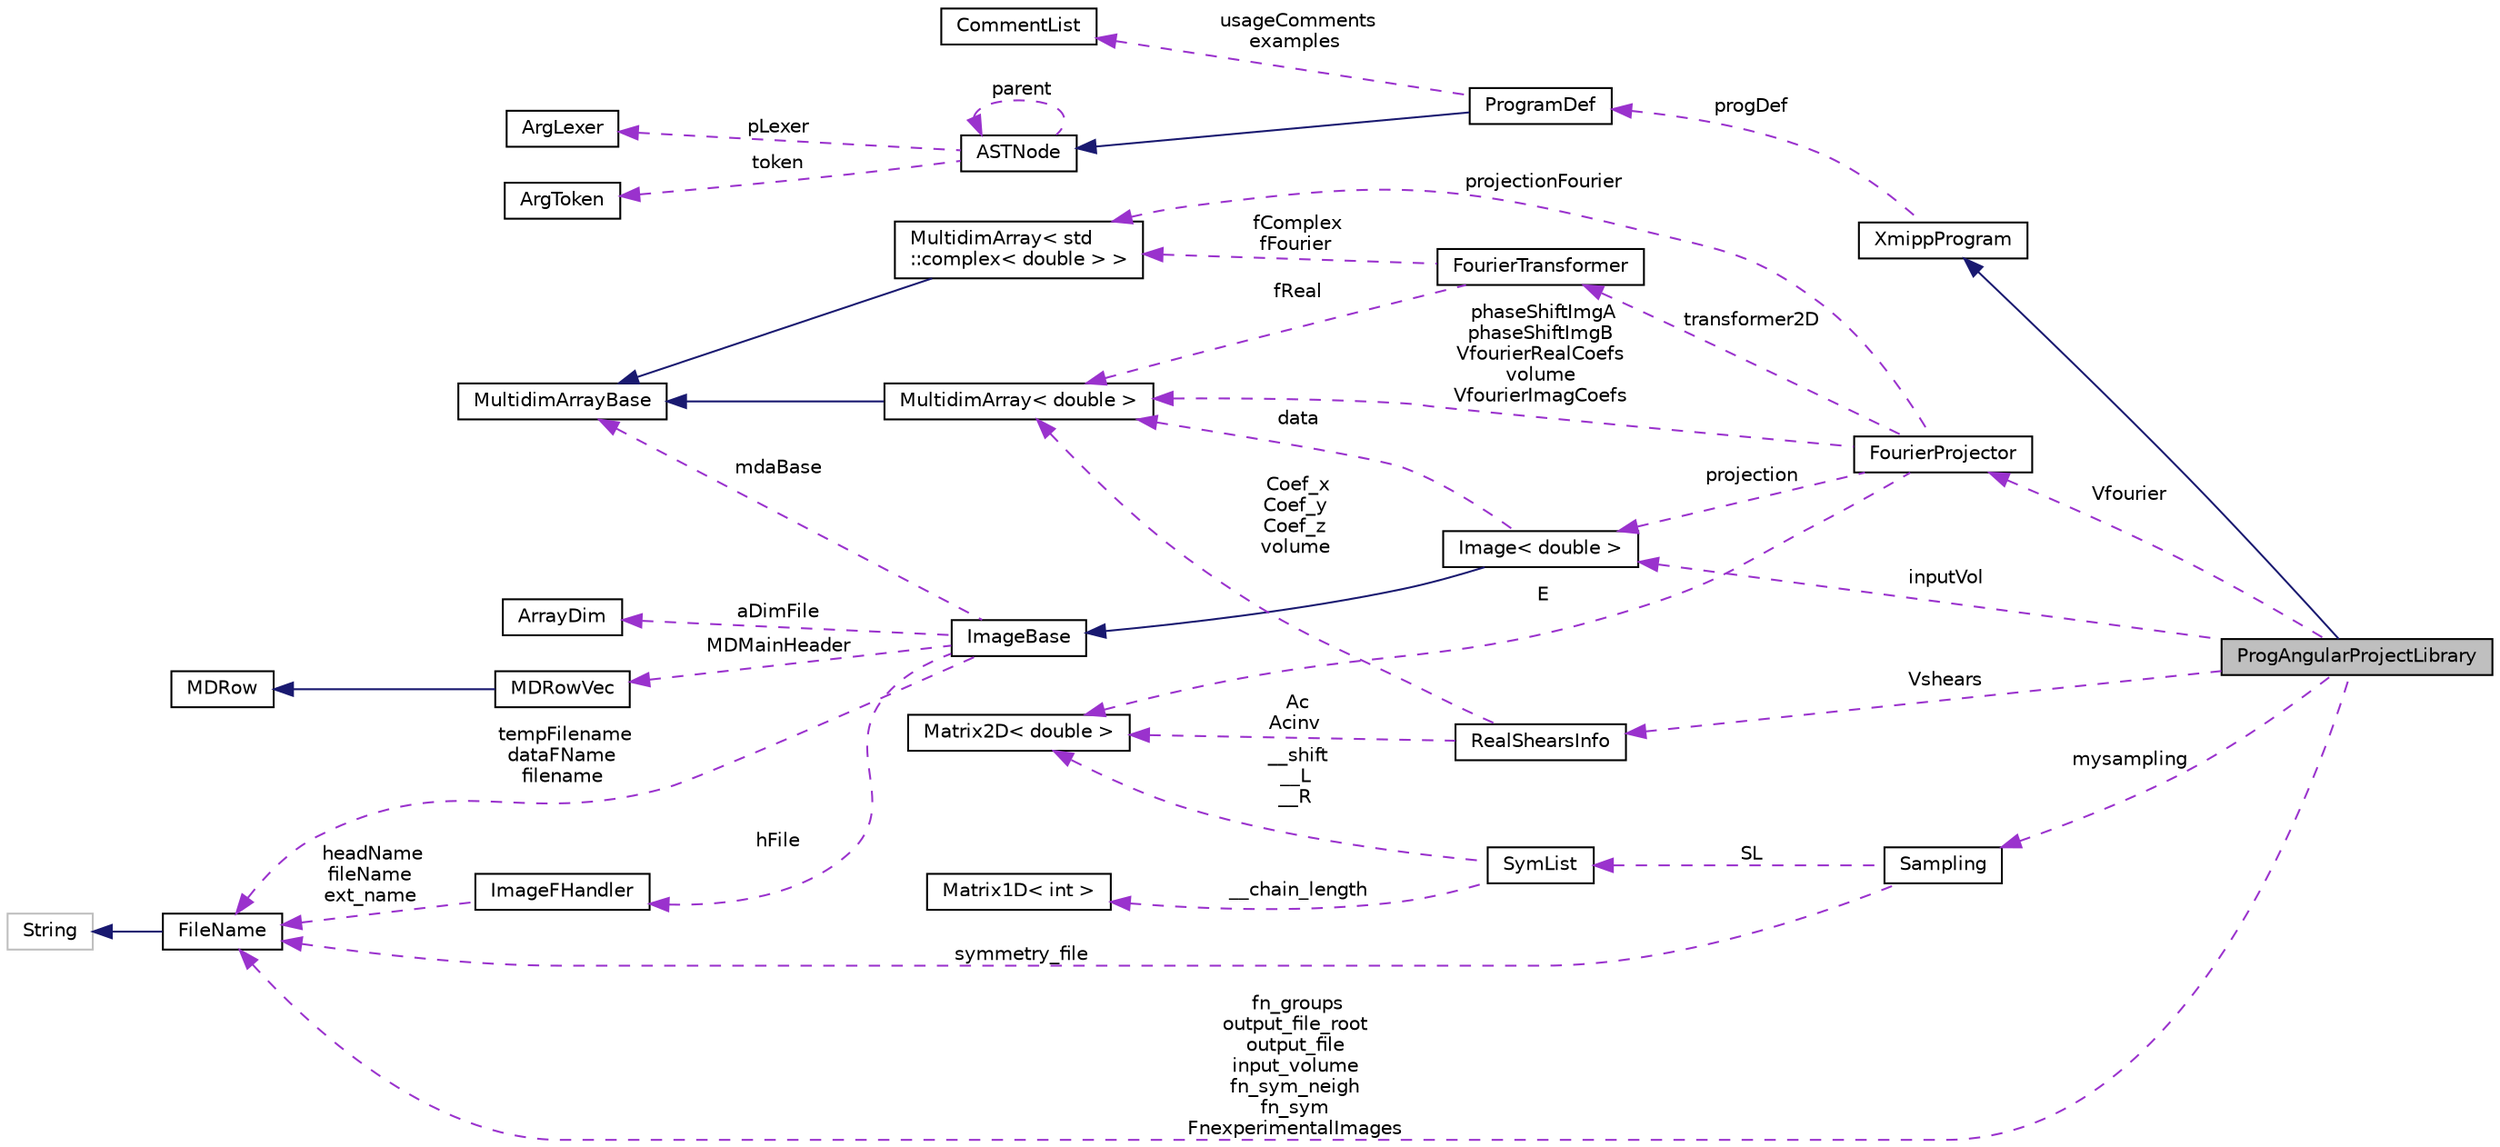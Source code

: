 digraph "ProgAngularProjectLibrary"
{
  edge [fontname="Helvetica",fontsize="10",labelfontname="Helvetica",labelfontsize="10"];
  node [fontname="Helvetica",fontsize="10",shape=record];
  rankdir="LR";
  Node3 [label="ProgAngularProjectLibrary",height=0.2,width=0.4,color="black", fillcolor="grey75", style="filled", fontcolor="black"];
  Node4 -> Node3 [dir="back",color="midnightblue",fontsize="10",style="solid",fontname="Helvetica"];
  Node4 [label="XmippProgram",height=0.2,width=0.4,color="black", fillcolor="white", style="filled",URL="$classXmippProgram.html"];
  Node5 -> Node4 [dir="back",color="darkorchid3",fontsize="10",style="dashed",label=" progDef" ,fontname="Helvetica"];
  Node5 [label="ProgramDef",height=0.2,width=0.4,color="black", fillcolor="white", style="filled",URL="$classProgramDef.html"];
  Node6 -> Node5 [dir="back",color="midnightblue",fontsize="10",style="solid",fontname="Helvetica"];
  Node6 [label="ASTNode",height=0.2,width=0.4,color="black", fillcolor="white", style="filled",URL="$classASTNode.html"];
  Node7 -> Node6 [dir="back",color="darkorchid3",fontsize="10",style="dashed",label=" token" ,fontname="Helvetica"];
  Node7 [label="ArgToken",height=0.2,width=0.4,color="black", fillcolor="white", style="filled",URL="$classArgToken.html"];
  Node8 -> Node6 [dir="back",color="darkorchid3",fontsize="10",style="dashed",label=" pLexer" ,fontname="Helvetica"];
  Node8 [label="ArgLexer",height=0.2,width=0.4,color="black", fillcolor="white", style="filled",URL="$classArgLexer.html"];
  Node6 -> Node6 [dir="back",color="darkorchid3",fontsize="10",style="dashed",label=" parent" ,fontname="Helvetica"];
  Node9 -> Node5 [dir="back",color="darkorchid3",fontsize="10",style="dashed",label=" usageComments\nexamples" ,fontname="Helvetica"];
  Node9 [label="CommentList",height=0.2,width=0.4,color="black", fillcolor="white", style="filled",URL="$classCommentList.html"];
  Node10 -> Node3 [dir="back",color="darkorchid3",fontsize="10",style="dashed",label=" inputVol" ,fontname="Helvetica"];
  Node10 [label="Image\< double \>",height=0.2,width=0.4,color="black", fillcolor="white", style="filled",URL="$classImage.html"];
  Node11 -> Node10 [dir="back",color="midnightblue",fontsize="10",style="solid",fontname="Helvetica"];
  Node11 [label="ImageBase",height=0.2,width=0.4,color="black", fillcolor="white", style="filled",URL="$classImageBase.html",tooltip="Image base class. "];
  Node12 -> Node11 [dir="back",color="darkorchid3",fontsize="10",style="dashed",label=" mdaBase" ,fontname="Helvetica"];
  Node12 [label="MultidimArrayBase",height=0.2,width=0.4,color="black", fillcolor="white", style="filled",URL="$classMultidimArrayBase.html"];
  Node13 -> Node11 [dir="back",color="darkorchid3",fontsize="10",style="dashed",label=" MDMainHeader" ,fontname="Helvetica"];
  Node13 [label="MDRowVec",height=0.2,width=0.4,color="black", fillcolor="white", style="filled",URL="$classMDRowVec.html"];
  Node14 -> Node13 [dir="back",color="midnightblue",fontsize="10",style="solid",fontname="Helvetica"];
  Node14 [label="MDRow",height=0.2,width=0.4,color="black", fillcolor="white", style="filled",URL="$classMDRow.html"];
  Node15 -> Node11 [dir="back",color="darkorchid3",fontsize="10",style="dashed",label=" hFile" ,fontname="Helvetica"];
  Node15 [label="ImageFHandler",height=0.2,width=0.4,color="black", fillcolor="white", style="filled",URL="$structImageFHandler.html"];
  Node16 -> Node15 [dir="back",color="darkorchid3",fontsize="10",style="dashed",label=" headName\nfileName\next_name" ,fontname="Helvetica"];
  Node16 [label="FileName",height=0.2,width=0.4,color="black", fillcolor="white", style="filled",URL="$classFileName.html"];
  Node17 -> Node16 [dir="back",color="midnightblue",fontsize="10",style="solid",fontname="Helvetica"];
  Node17 [label="String",height=0.2,width=0.4,color="grey75", fillcolor="white", style="filled"];
  Node18 -> Node11 [dir="back",color="darkorchid3",fontsize="10",style="dashed",label=" aDimFile" ,fontname="Helvetica"];
  Node18 [label="ArrayDim",height=0.2,width=0.4,color="black", fillcolor="white", style="filled",URL="$structArrayDim.html"];
  Node16 -> Node11 [dir="back",color="darkorchid3",fontsize="10",style="dashed",label=" tempFilename\ndataFName\nfilename" ,fontname="Helvetica"];
  Node19 -> Node10 [dir="back",color="darkorchid3",fontsize="10",style="dashed",label=" data" ,fontname="Helvetica"];
  Node19 [label="MultidimArray\< double \>",height=0.2,width=0.4,color="black", fillcolor="white", style="filled",URL="$classMultidimArray.html"];
  Node12 -> Node19 [dir="back",color="midnightblue",fontsize="10",style="solid",fontname="Helvetica"];
  Node20 -> Node3 [dir="back",color="darkorchid3",fontsize="10",style="dashed",label=" Vfourier" ,fontname="Helvetica"];
  Node20 [label="FourierProjector",height=0.2,width=0.4,color="black", fillcolor="white", style="filled",URL="$classFourierProjector.html"];
  Node21 -> Node20 [dir="back",color="darkorchid3",fontsize="10",style="dashed",label=" transformer2D" ,fontname="Helvetica"];
  Node21 [label="FourierTransformer",height=0.2,width=0.4,color="black", fillcolor="white", style="filled",URL="$classFourierTransformer.html"];
  Node19 -> Node21 [dir="back",color="darkorchid3",fontsize="10",style="dashed",label=" fReal" ,fontname="Helvetica"];
  Node22 -> Node21 [dir="back",color="darkorchid3",fontsize="10",style="dashed",label=" fComplex\nfFourier" ,fontname="Helvetica"];
  Node22 [label="MultidimArray\< std\l::complex\< double \> \>",height=0.2,width=0.4,color="black", fillcolor="white", style="filled",URL="$classMultidimArray.html"];
  Node12 -> Node22 [dir="back",color="midnightblue",fontsize="10",style="solid",fontname="Helvetica"];
  Node23 -> Node20 [dir="back",color="darkorchid3",fontsize="10",style="dashed",label=" E" ,fontname="Helvetica"];
  Node23 [label="Matrix2D\< double \>",height=0.2,width=0.4,color="black", fillcolor="white", style="filled",URL="$classMatrix2D.html"];
  Node10 -> Node20 [dir="back",color="darkorchid3",fontsize="10",style="dashed",label=" projection" ,fontname="Helvetica"];
  Node19 -> Node20 [dir="back",color="darkorchid3",fontsize="10",style="dashed",label=" phaseShiftImgA\nphaseShiftImgB\nVfourierRealCoefs\nvolume\nVfourierImagCoefs" ,fontname="Helvetica"];
  Node22 -> Node20 [dir="back",color="darkorchid3",fontsize="10",style="dashed",label=" projectionFourier" ,fontname="Helvetica"];
  Node24 -> Node3 [dir="back",color="darkorchid3",fontsize="10",style="dashed",label=" mysampling" ,fontname="Helvetica"];
  Node24 [label="Sampling",height=0.2,width=0.4,color="black", fillcolor="white", style="filled",URL="$classSampling.html"];
  Node25 -> Node24 [dir="back",color="darkorchid3",fontsize="10",style="dashed",label=" SL" ,fontname="Helvetica"];
  Node25 [label="SymList",height=0.2,width=0.4,color="black", fillcolor="white", style="filled",URL="$classSymList.html"];
  Node23 -> Node25 [dir="back",color="darkorchid3",fontsize="10",style="dashed",label=" __shift\n__L\n__R" ,fontname="Helvetica"];
  Node26 -> Node25 [dir="back",color="darkorchid3",fontsize="10",style="dashed",label=" __chain_length" ,fontname="Helvetica"];
  Node26 [label="Matrix1D\< int \>",height=0.2,width=0.4,color="black", fillcolor="white", style="filled",URL="$classMatrix1D.html"];
  Node16 -> Node24 [dir="back",color="darkorchid3",fontsize="10",style="dashed",label=" symmetry_file" ,fontname="Helvetica"];
  Node27 -> Node3 [dir="back",color="darkorchid3",fontsize="10",style="dashed",label=" Vshears" ,fontname="Helvetica"];
  Node27 [label="RealShearsInfo",height=0.2,width=0.4,color="black", fillcolor="white", style="filled",URL="$classRealShearsInfo.html",tooltip="Structure for holding a volume. "];
  Node23 -> Node27 [dir="back",color="darkorchid3",fontsize="10",style="dashed",label=" Ac\nAcinv" ,fontname="Helvetica"];
  Node19 -> Node27 [dir="back",color="darkorchid3",fontsize="10",style="dashed",label=" Coef_x\nCoef_y\nCoef_z\nvolume" ,fontname="Helvetica"];
  Node16 -> Node3 [dir="back",color="darkorchid3",fontsize="10",style="dashed",label=" fn_groups\noutput_file_root\noutput_file\ninput_volume\nfn_sym_neigh\nfn_sym\nFnexperimentalImages" ,fontname="Helvetica"];
}

